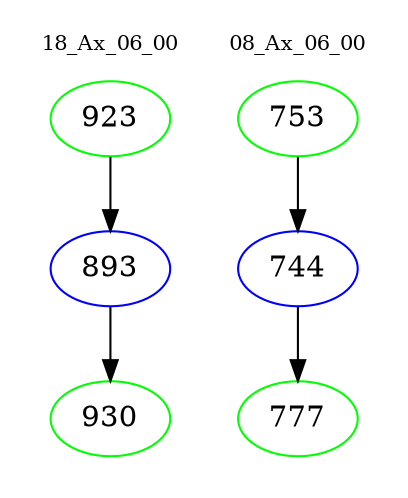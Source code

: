 digraph{
subgraph cluster_0 {
color = white
label = "18_Ax_06_00";
fontsize=10;
T0_923 [label="923", color="green"]
T0_923 -> T0_893 [color="black"]
T0_893 [label="893", color="blue"]
T0_893 -> T0_930 [color="black"]
T0_930 [label="930", color="green"]
}
subgraph cluster_1 {
color = white
label = "08_Ax_06_00";
fontsize=10;
T1_753 [label="753", color="green"]
T1_753 -> T1_744 [color="black"]
T1_744 [label="744", color="blue"]
T1_744 -> T1_777 [color="black"]
T1_777 [label="777", color="green"]
}
}
